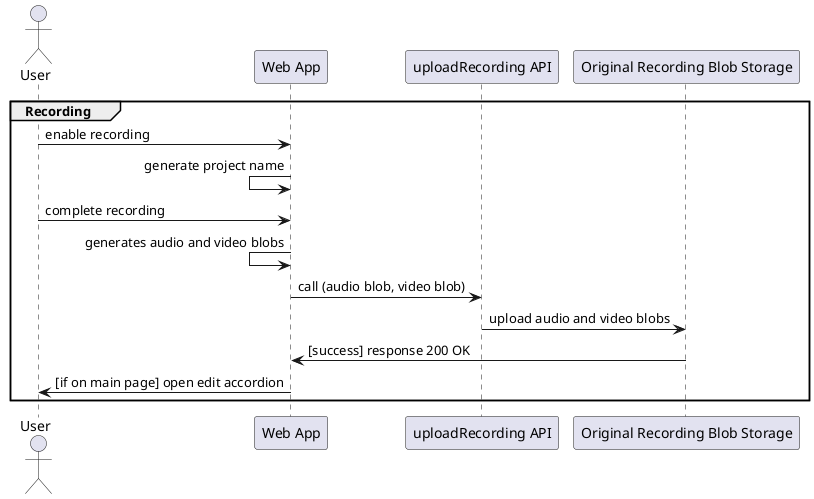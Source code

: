 @startuml system-flow_enter-test-result-code

Actor User

group Recording
User -> "Web App": enable recording
"Web App" <- "Web App": generate project name
User -> "Web App": complete recording

"Web App" <- "Web App": generates audio and video blobs
"Web App" -> "uploadRecording API": call (audio blob, video blob)
"uploadRecording API" -> "Original Recording Blob Storage": upload audio and video blobs
"Web App" <- "Original Recording Blob Storage": [success] response 200 OK
User <- "Web App": [if on main page] open edit accordion

end

@enduml